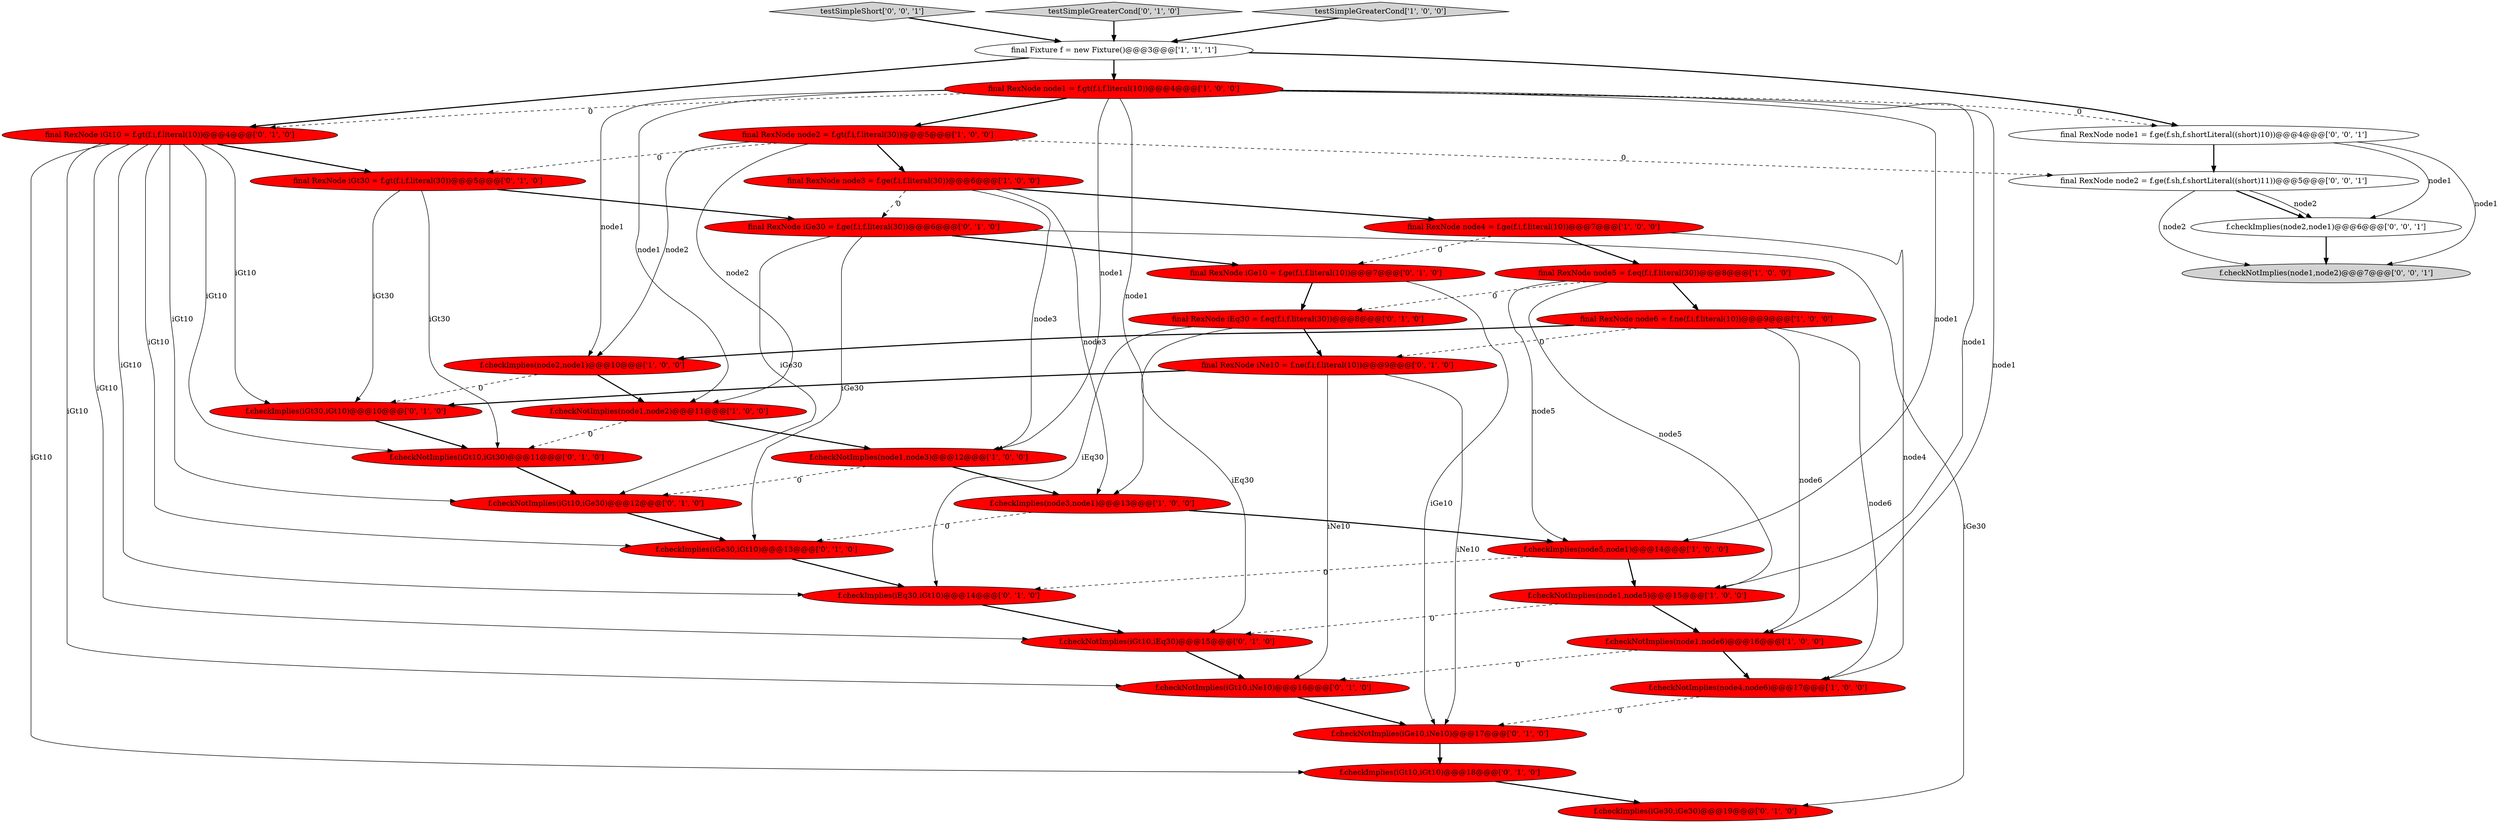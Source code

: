 digraph {
24 [style = filled, label = "final RexNode iEq30 = f.eq(f.i,f.literal(30))@@@8@@@['0', '1', '0']", fillcolor = red, shape = ellipse image = "AAA1AAABBB2BBB"];
19 [style = filled, label = "f.checkNotImplies(iGe10,iNe10)@@@17@@@['0', '1', '0']", fillcolor = red, shape = ellipse image = "AAA1AAABBB2BBB"];
15 [style = filled, label = "f.checkNotImplies(node1,node3)@@@12@@@['1', '0', '0']", fillcolor = red, shape = ellipse image = "AAA1AAABBB1BBB"];
18 [style = filled, label = "f.checkNotImplies(iGt10,iGt30)@@@11@@@['0', '1', '0']", fillcolor = red, shape = ellipse image = "AAA1AAABBB2BBB"];
7 [style = filled, label = "final RexNode node4 = f.ge(f.i,f.literal(10))@@@7@@@['1', '0', '0']", fillcolor = red, shape = ellipse image = "AAA1AAABBB1BBB"];
13 [style = filled, label = "f.checkImplies(node5,node1)@@@14@@@['1', '0', '0']", fillcolor = red, shape = ellipse image = "AAA1AAABBB1BBB"];
9 [style = filled, label = "f.checkNotImplies(node1,node5)@@@15@@@['1', '0', '0']", fillcolor = red, shape = ellipse image = "AAA1AAABBB1BBB"];
23 [style = filled, label = "final RexNode iGt10 = f.gt(f.i,f.literal(10))@@@4@@@['0', '1', '0']", fillcolor = red, shape = ellipse image = "AAA1AAABBB2BBB"];
26 [style = filled, label = "f.checkImplies(iGe30,iGe30)@@@19@@@['0', '1', '0']", fillcolor = red, shape = ellipse image = "AAA1AAABBB2BBB"];
17 [style = filled, label = "final RexNode iNe10 = f.ne(f.i,f.literal(10))@@@9@@@['0', '1', '0']", fillcolor = red, shape = ellipse image = "AAA1AAABBB2BBB"];
35 [style = filled, label = "final RexNode node1 = f.ge(f.sh,f.shortLiteral((short)10))@@@4@@@['0', '0', '1']", fillcolor = white, shape = ellipse image = "AAA0AAABBB3BBB"];
10 [style = filled, label = "f.checkNotImplies(node4,node6)@@@17@@@['1', '0', '0']", fillcolor = red, shape = ellipse image = "AAA1AAABBB1BBB"];
21 [style = filled, label = "f.checkImplies(iGt10,iGt10)@@@18@@@['0', '1', '0']", fillcolor = red, shape = ellipse image = "AAA1AAABBB2BBB"];
16 [style = filled, label = "f.checkNotImplies(iGt10,iNe10)@@@16@@@['0', '1', '0']", fillcolor = red, shape = ellipse image = "AAA1AAABBB2BBB"];
20 [style = filled, label = "f.checkImplies(iGe30,iGt10)@@@13@@@['0', '1', '0']", fillcolor = red, shape = ellipse image = "AAA1AAABBB2BBB"];
1 [style = filled, label = "final RexNode node2 = f.gt(f.i,f.literal(30))@@@5@@@['1', '0', '0']", fillcolor = red, shape = ellipse image = "AAA1AAABBB1BBB"];
5 [style = filled, label = "final Fixture f = new Fixture()@@@3@@@['1', '1', '1']", fillcolor = white, shape = ellipse image = "AAA0AAABBB1BBB"];
4 [style = filled, label = "final RexNode node5 = f.eq(f.i,f.literal(30))@@@8@@@['1', '0', '0']", fillcolor = red, shape = ellipse image = "AAA1AAABBB1BBB"];
27 [style = filled, label = "final RexNode iGe10 = f.ge(f.i,f.literal(10))@@@7@@@['0', '1', '0']", fillcolor = red, shape = ellipse image = "AAA1AAABBB2BBB"];
22 [style = filled, label = "f.checkImplies(iEq30,iGt10)@@@14@@@['0', '1', '0']", fillcolor = red, shape = ellipse image = "AAA1AAABBB2BBB"];
34 [style = filled, label = "f.checkNotImplies(node1,node2)@@@7@@@['0', '0', '1']", fillcolor = lightgray, shape = ellipse image = "AAA0AAABBB3BBB"];
31 [style = filled, label = "f.checkImplies(iGt30,iGt10)@@@10@@@['0', '1', '0']", fillcolor = red, shape = ellipse image = "AAA1AAABBB2BBB"];
36 [style = filled, label = "testSimpleShort['0', '0', '1']", fillcolor = lightgray, shape = diamond image = "AAA0AAABBB3BBB"];
32 [style = filled, label = "testSimpleGreaterCond['0', '1', '0']", fillcolor = lightgray, shape = diamond image = "AAA0AAABBB2BBB"];
37 [style = filled, label = "final RexNode node2 = f.ge(f.sh,f.shortLiteral((short)11))@@@5@@@['0', '0', '1']", fillcolor = white, shape = ellipse image = "AAA0AAABBB3BBB"];
25 [style = filled, label = "f.checkNotImplies(iGt10,iEq30)@@@15@@@['0', '1', '0']", fillcolor = red, shape = ellipse image = "AAA1AAABBB2BBB"];
28 [style = filled, label = "final RexNode iGt30 = f.gt(f.i,f.literal(30))@@@5@@@['0', '1', '0']", fillcolor = red, shape = ellipse image = "AAA1AAABBB2BBB"];
14 [style = filled, label = "testSimpleGreaterCond['1', '0', '0']", fillcolor = lightgray, shape = diamond image = "AAA0AAABBB1BBB"];
0 [style = filled, label = "f.checkImplies(node3,node1)@@@13@@@['1', '0', '0']", fillcolor = red, shape = ellipse image = "AAA1AAABBB1BBB"];
3 [style = filled, label = "f.checkImplies(node2,node1)@@@10@@@['1', '0', '0']", fillcolor = red, shape = ellipse image = "AAA1AAABBB1BBB"];
8 [style = filled, label = "final RexNode node1 = f.gt(f.i,f.literal(10))@@@4@@@['1', '0', '0']", fillcolor = red, shape = ellipse image = "AAA1AAABBB1BBB"];
33 [style = filled, label = "f.checkImplies(node2,node1)@@@6@@@['0', '0', '1']", fillcolor = white, shape = ellipse image = "AAA0AAABBB3BBB"];
6 [style = filled, label = "final RexNode node3 = f.ge(f.i,f.literal(30))@@@6@@@['1', '0', '0']", fillcolor = red, shape = ellipse image = "AAA1AAABBB1BBB"];
29 [style = filled, label = "final RexNode iGe30 = f.ge(f.i,f.literal(30))@@@6@@@['0', '1', '0']", fillcolor = red, shape = ellipse image = "AAA1AAABBB2BBB"];
2 [style = filled, label = "final RexNode node6 = f.ne(f.i,f.literal(10))@@@9@@@['1', '0', '0']", fillcolor = red, shape = ellipse image = "AAA1AAABBB1BBB"];
11 [style = filled, label = "f.checkNotImplies(node1,node2)@@@11@@@['1', '0', '0']", fillcolor = red, shape = ellipse image = "AAA1AAABBB1BBB"];
30 [style = filled, label = "f.checkNotImplies(iGt10,iGe30)@@@12@@@['0', '1', '0']", fillcolor = red, shape = ellipse image = "AAA1AAABBB2BBB"];
12 [style = filled, label = "f.checkNotImplies(node1,node6)@@@16@@@['1', '0', '0']", fillcolor = red, shape = ellipse image = "AAA1AAABBB1BBB"];
17->16 [style = solid, label="iNe10"];
0->13 [style = bold, label=""];
4->13 [style = solid, label="node5"];
30->20 [style = bold, label=""];
23->31 [style = solid, label="iGt10"];
8->35 [style = dashed, label="0"];
18->30 [style = bold, label=""];
6->0 [style = solid, label="node3"];
37->34 [style = solid, label="node2"];
2->17 [style = dashed, label="0"];
23->21 [style = solid, label="iGt10"];
23->28 [style = bold, label=""];
8->1 [style = bold, label=""];
21->26 [style = bold, label=""];
28->18 [style = solid, label="iGt30"];
8->12 [style = solid, label="node1"];
12->10 [style = bold, label=""];
35->37 [style = bold, label=""];
15->0 [style = bold, label=""];
24->17 [style = bold, label=""];
8->11 [style = solid, label="node1"];
8->0 [style = solid, label="node1"];
37->33 [style = bold, label=""];
35->34 [style = solid, label="node1"];
23->20 [style = solid, label="iGt10"];
22->25 [style = bold, label=""];
5->23 [style = bold, label=""];
29->26 [style = solid, label="iGe30"];
3->31 [style = dashed, label="0"];
23->22 [style = solid, label="iGt10"];
3->11 [style = bold, label=""];
29->30 [style = solid, label="iGe30"];
15->30 [style = dashed, label="0"];
4->2 [style = bold, label=""];
16->19 [style = bold, label=""];
24->22 [style = solid, label="iEq30"];
4->9 [style = solid, label="node5"];
29->27 [style = bold, label=""];
23->25 [style = solid, label="iGt10"];
35->33 [style = solid, label="node1"];
23->30 [style = solid, label="iGt10"];
2->12 [style = solid, label="node6"];
11->18 [style = dashed, label="0"];
4->24 [style = dashed, label="0"];
6->7 [style = bold, label=""];
8->13 [style = solid, label="node1"];
24->25 [style = solid, label="iEq30"];
8->3 [style = solid, label="node1"];
28->29 [style = bold, label=""];
1->37 [style = dashed, label="0"];
29->20 [style = solid, label="iGe30"];
2->3 [style = bold, label=""];
7->4 [style = bold, label=""];
1->28 [style = dashed, label="0"];
25->16 [style = bold, label=""];
1->11 [style = solid, label="node2"];
1->6 [style = bold, label=""];
9->25 [style = dashed, label="0"];
23->18 [style = solid, label="iGt10"];
2->10 [style = solid, label="node6"];
27->24 [style = bold, label=""];
36->5 [style = bold, label=""];
13->9 [style = bold, label=""];
9->12 [style = bold, label=""];
7->10 [style = solid, label="node4"];
5->35 [style = bold, label=""];
14->5 [style = bold, label=""];
1->3 [style = solid, label="node2"];
19->21 [style = bold, label=""];
32->5 [style = bold, label=""];
5->8 [style = bold, label=""];
12->16 [style = dashed, label="0"];
37->33 [style = solid, label="node2"];
10->19 [style = dashed, label="0"];
17->31 [style = bold, label=""];
31->18 [style = bold, label=""];
6->15 [style = solid, label="node3"];
0->20 [style = dashed, label="0"];
28->31 [style = solid, label="iGt30"];
11->15 [style = bold, label=""];
20->22 [style = bold, label=""];
7->27 [style = dashed, label="0"];
17->19 [style = solid, label="iNe10"];
23->16 [style = solid, label="iGt10"];
6->29 [style = dashed, label="0"];
8->9 [style = solid, label="node1"];
33->34 [style = bold, label=""];
13->22 [style = dashed, label="0"];
8->15 [style = solid, label="node1"];
8->23 [style = dashed, label="0"];
27->19 [style = solid, label="iGe10"];
}
